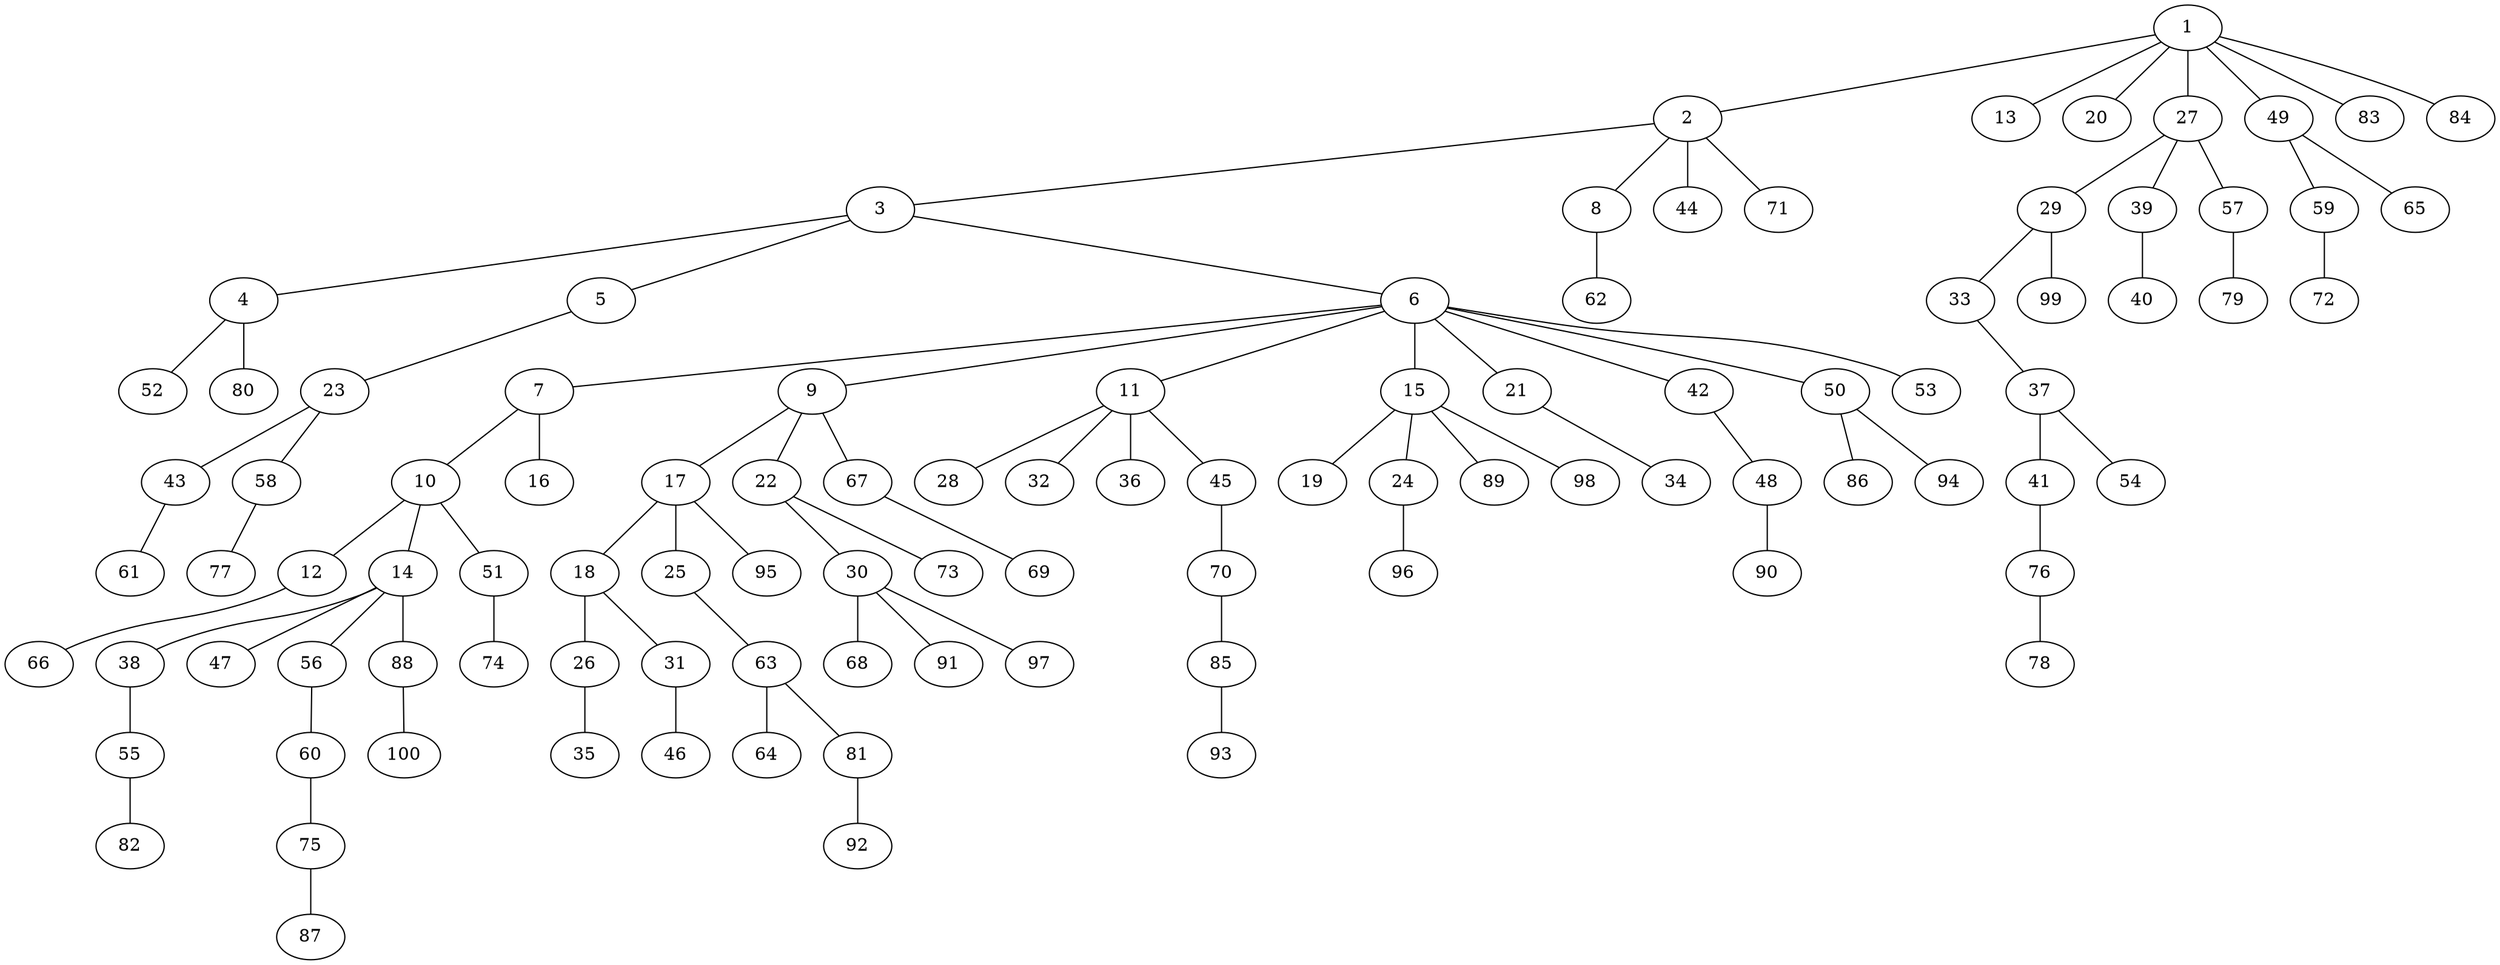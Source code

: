 graph graphname {1--2
1--13
1--20
1--27
1--49
1--83
1--84
2--3
2--8
2--44
2--71
3--4
3--5
3--6
4--52
4--80
5--23
6--7
6--9
6--11
6--15
6--21
6--42
6--50
6--53
7--10
7--16
8--62
9--17
9--22
9--67
10--12
10--14
10--51
11--28
11--32
11--36
11--45
12--66
14--38
14--47
14--56
14--88
15--19
15--24
15--89
15--98
17--18
17--25
17--95
18--26
18--31
21--34
22--30
22--73
23--43
23--58
24--96
25--63
26--35
27--29
27--39
27--57
29--33
29--99
30--68
30--91
30--97
31--46
33--37
37--41
37--54
38--55
39--40
41--76
42--48
43--61
45--70
48--90
49--59
49--65
50--86
50--94
51--74
55--82
56--60
57--79
58--77
59--72
60--75
63--64
63--81
67--69
70--85
75--87
76--78
81--92
85--93
88--100
}
